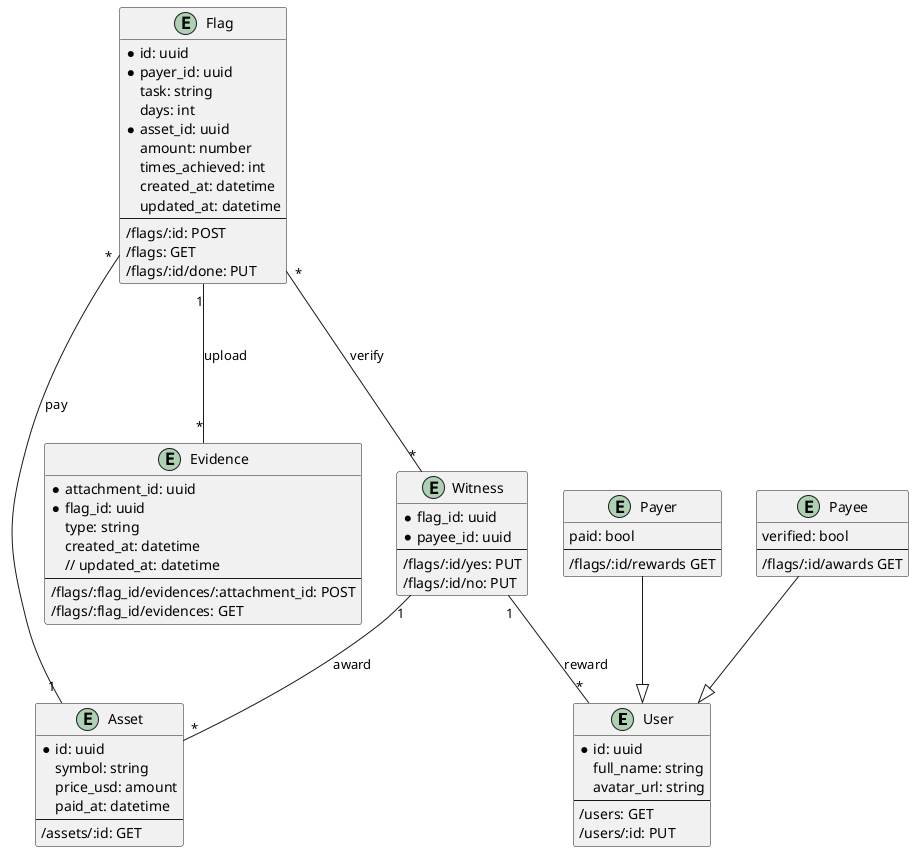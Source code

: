 @startuml

entity User {
   * id: uuid
   full_name: string
   avatar_url: string
   --
   /users: GET
   /users/:id: PUT
}

entity Flag {
    * id: uuid
    * payer_id: uuid
    task: string
    days: int
    * asset_id: uuid
    amount: number
    times_achieved: int
    created_at: datetime
    updated_at: datetime
    --
    /flags/:id: POST
    /flags: GET
    /flags/:id/done: PUT
}

entity Asset {
    * id: uuid
    symbol: string
    price_usd: amount
    paid_at: datetime
    --
    /assets/:id: GET
}

entity Evidence {
    * attachment_id: uuid
    * flag_id: uuid
    type: string
    created_at: datetime
    // updated_at: datetime
    --
    /flags/:flag_id/evidences/:attachment_id: POST
    /flags/:flag_id/evidences: GET
}

entity Witness {
    * flag_id: uuid
    * payee_id: uuid
    --
    /flags/:id/yes: PUT
    /flags/:id/no: PUT
}

entity Payer {
    paid: bool
    --
    /flags/:id/rewards GET
}

entity Payee {
    verified: bool
    --
    /flags/:id/awards GET
}

Payer --|> User
Payee --|> User

Flag "1" --- "*" Evidence: upload
Flag "*" --- "1" Asset: pay
Flag "*" --- "*" Witness: verify
Witness "1" -- "*" Asset: award 
Witness "1" -- "*" User: reward 

@enduml

